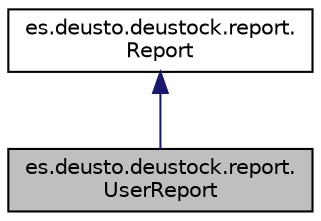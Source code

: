 digraph "es.deusto.deustock.report.UserReport"
{
 // LATEX_PDF_SIZE
  edge [fontname="Helvetica",fontsize="10",labelfontname="Helvetica",labelfontsize="10"];
  node [fontname="Helvetica",fontsize="10",shape=record];
  Node1 [label="es.deusto.deustock.report.\lUserReport",height=0.2,width=0.4,color="black", fillcolor="grey75", style="filled", fontcolor="black",tooltip=" "];
  Node2 -> Node1 [dir="back",color="midnightblue",fontsize="10",style="solid",fontname="Helvetica"];
  Node2 [label="es.deusto.deustock.report.\lReport",height=0.2,width=0.4,color="black", fillcolor="white", style="filled",URL="$classes_1_1deusto_1_1deustock_1_1report_1_1_report.html",tooltip=" "];
}
